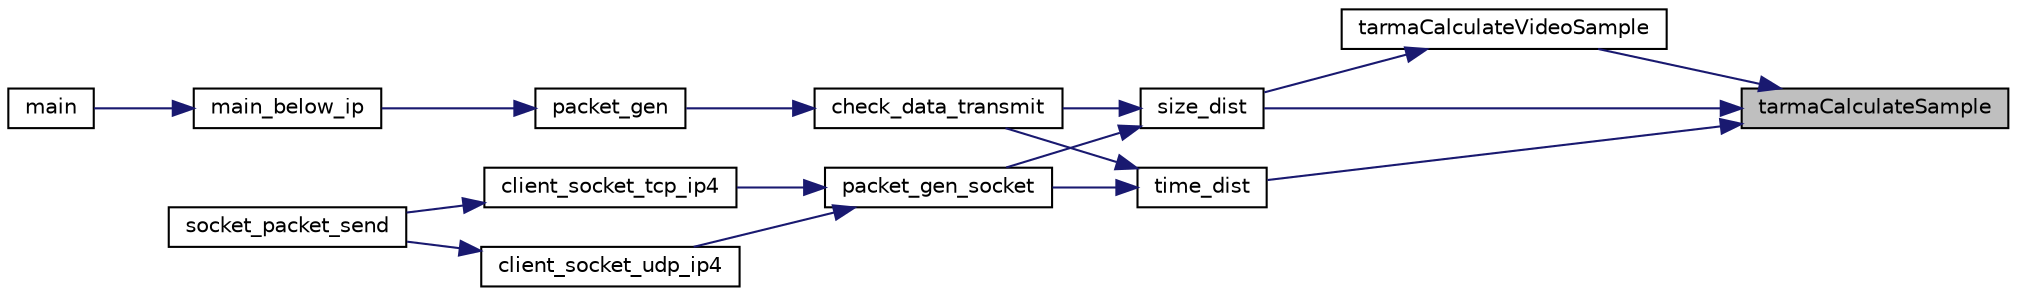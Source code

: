 digraph "tarmaCalculateSample"
{
 // LATEX_PDF_SIZE
  edge [fontname="Helvetica",fontsize="10",labelfontname="Helvetica",labelfontsize="10"];
  node [fontname="Helvetica",fontsize="10",shape=record];
  rankdir="RL";
  Node1 [label="tarmaCalculateSample",height=0.2,width=0.4,color="black", fillcolor="grey75", style="filled", fontcolor="black",tooltip=" "];
  Node1 -> Node2 [dir="back",color="midnightblue",fontsize="10",style="solid",fontname="Helvetica"];
  Node2 [label="size_dist",height=0.2,width=0.4,color="black", fillcolor="white", style="filled",URL="$otg__tx_8h.html#aacf71a59ba441ccfa95ce7e80a34eae9",tooltip=" "];
  Node2 -> Node3 [dir="back",color="midnightblue",fontsize="10",style="solid",fontname="Helvetica"];
  Node3 [label="check_data_transmit",height=0.2,width=0.4,color="black", fillcolor="white", style="filled",URL="$otg__tx_8h.html#aa3b1124a7444022a81b02c6b31a6670c",tooltip=" "];
  Node3 -> Node4 [dir="back",color="midnightblue",fontsize="10",style="solid",fontname="Helvetica"];
  Node4 [label="packet_gen",height=0.2,width=0.4,color="black", fillcolor="white", style="filled",URL="$otg__tx_8h.html#ac4e1d80b7e04e62c023882723bccec5d",tooltip=" "];
  Node4 -> Node5 [dir="back",color="midnightblue",fontsize="10",style="solid",fontname="Helvetica"];
  Node5 [label="main_below_ip",height=0.2,width=0.4,color="black", fillcolor="white", style="filled",URL="$UTIL_2OTG_2main_8c.html#a23bf5b2f255af32ebb99fa4c201c0e6e",tooltip=" "];
  Node5 -> Node6 [dir="back",color="midnightblue",fontsize="10",style="solid",fontname="Helvetica"];
  Node6 [label="main",height=0.2,width=0.4,color="black", fillcolor="white", style="filled",URL="$UTIL_2OTG_2main_8c.html#a3c04138a5bfe5d72780bb7e82a18e627",tooltip=" "];
  Node2 -> Node7 [dir="back",color="midnightblue",fontsize="10",style="solid",fontname="Helvetica"];
  Node7 [label="packet_gen_socket",height=0.2,width=0.4,color="black", fillcolor="white", style="filled",URL="$otg__tx__socket_8h.html#a1ce80e75d63448e1e6992c038953e6f2",tooltip=" "];
  Node7 -> Node8 [dir="back",color="midnightblue",fontsize="10",style="solid",fontname="Helvetica"];
  Node8 [label="client_socket_tcp_ip4",height=0.2,width=0.4,color="black", fillcolor="white", style="filled",URL="$otg__tx__socket_8h.html#a973c44c2092fcbadc02ad73bfeafe650",tooltip=" "];
  Node8 -> Node9 [dir="back",color="midnightblue",fontsize="10",style="solid",fontname="Helvetica"];
  Node9 [label="socket_packet_send",height=0.2,width=0.4,color="black", fillcolor="white", style="filled",URL="$otg__tx__socket_8h.html#aea397ae798fe1db8a061e413bfe530f9",tooltip=" "];
  Node7 -> Node10 [dir="back",color="midnightblue",fontsize="10",style="solid",fontname="Helvetica"];
  Node10 [label="client_socket_udp_ip4",height=0.2,width=0.4,color="black", fillcolor="white", style="filled",URL="$otg__tx__socket_8h.html#aa876594bd36c5014caefd6ee76b56901",tooltip=" "];
  Node10 -> Node9 [dir="back",color="midnightblue",fontsize="10",style="solid",fontname="Helvetica"];
  Node1 -> Node11 [dir="back",color="midnightblue",fontsize="10",style="solid",fontname="Helvetica"];
  Node11 [label="tarmaCalculateVideoSample",height=0.2,width=0.4,color="black", fillcolor="white", style="filled",URL="$otg__models_8h.html#a1d319eb085239c4d9b7c0ecc5c6a9cfc",tooltip=" "];
  Node11 -> Node2 [dir="back",color="midnightblue",fontsize="10",style="solid",fontname="Helvetica"];
  Node1 -> Node12 [dir="back",color="midnightblue",fontsize="10",style="solid",fontname="Helvetica"];
  Node12 [label="time_dist",height=0.2,width=0.4,color="black", fillcolor="white", style="filled",URL="$otg__tx_8h.html#a089aa3bcbee8a87411ebca06d7bdb010",tooltip=" "];
  Node12 -> Node3 [dir="back",color="midnightblue",fontsize="10",style="solid",fontname="Helvetica"];
  Node12 -> Node7 [dir="back",color="midnightblue",fontsize="10",style="solid",fontname="Helvetica"];
}
